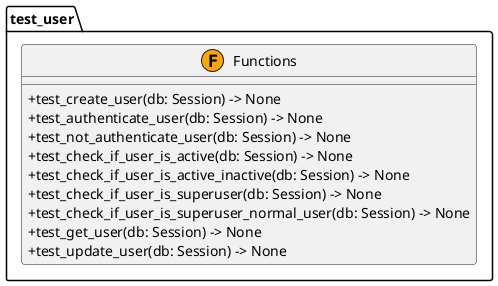 @startuml
skinparam classAttributeIconSize 0

package "test_user" {
  class Functions <<(F,orange)>> {
    +test_create_user(db: Session) -> None
    +test_authenticate_user(db: Session) -> None
    +test_not_authenticate_user(db: Session) -> None
    +test_check_if_user_is_active(db: Session) -> None
    +test_check_if_user_is_active_inactive(db: Session) -> None
    +test_check_if_user_is_superuser(db: Session) -> None
    +test_check_if_user_is_superuser_normal_user(db: Session) -> None
    +test_get_user(db: Session) -> None
    +test_update_user(db: Session) -> None
  }
}

' Relationships
@enduml